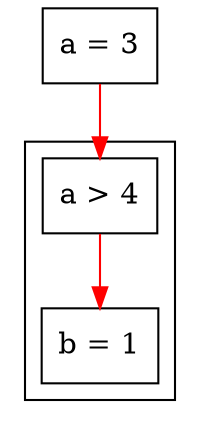 digraph abc {
	node [shape=box]
	edge [dir=back]

	a [label="a = 3"]
	cond [label="a > 4"]
	b [label="b = 1"]

	a->cond [color=red, dir=front]

	subgraph cluster_cond {
		cond->b [color=red, dir=front]
	}
}
